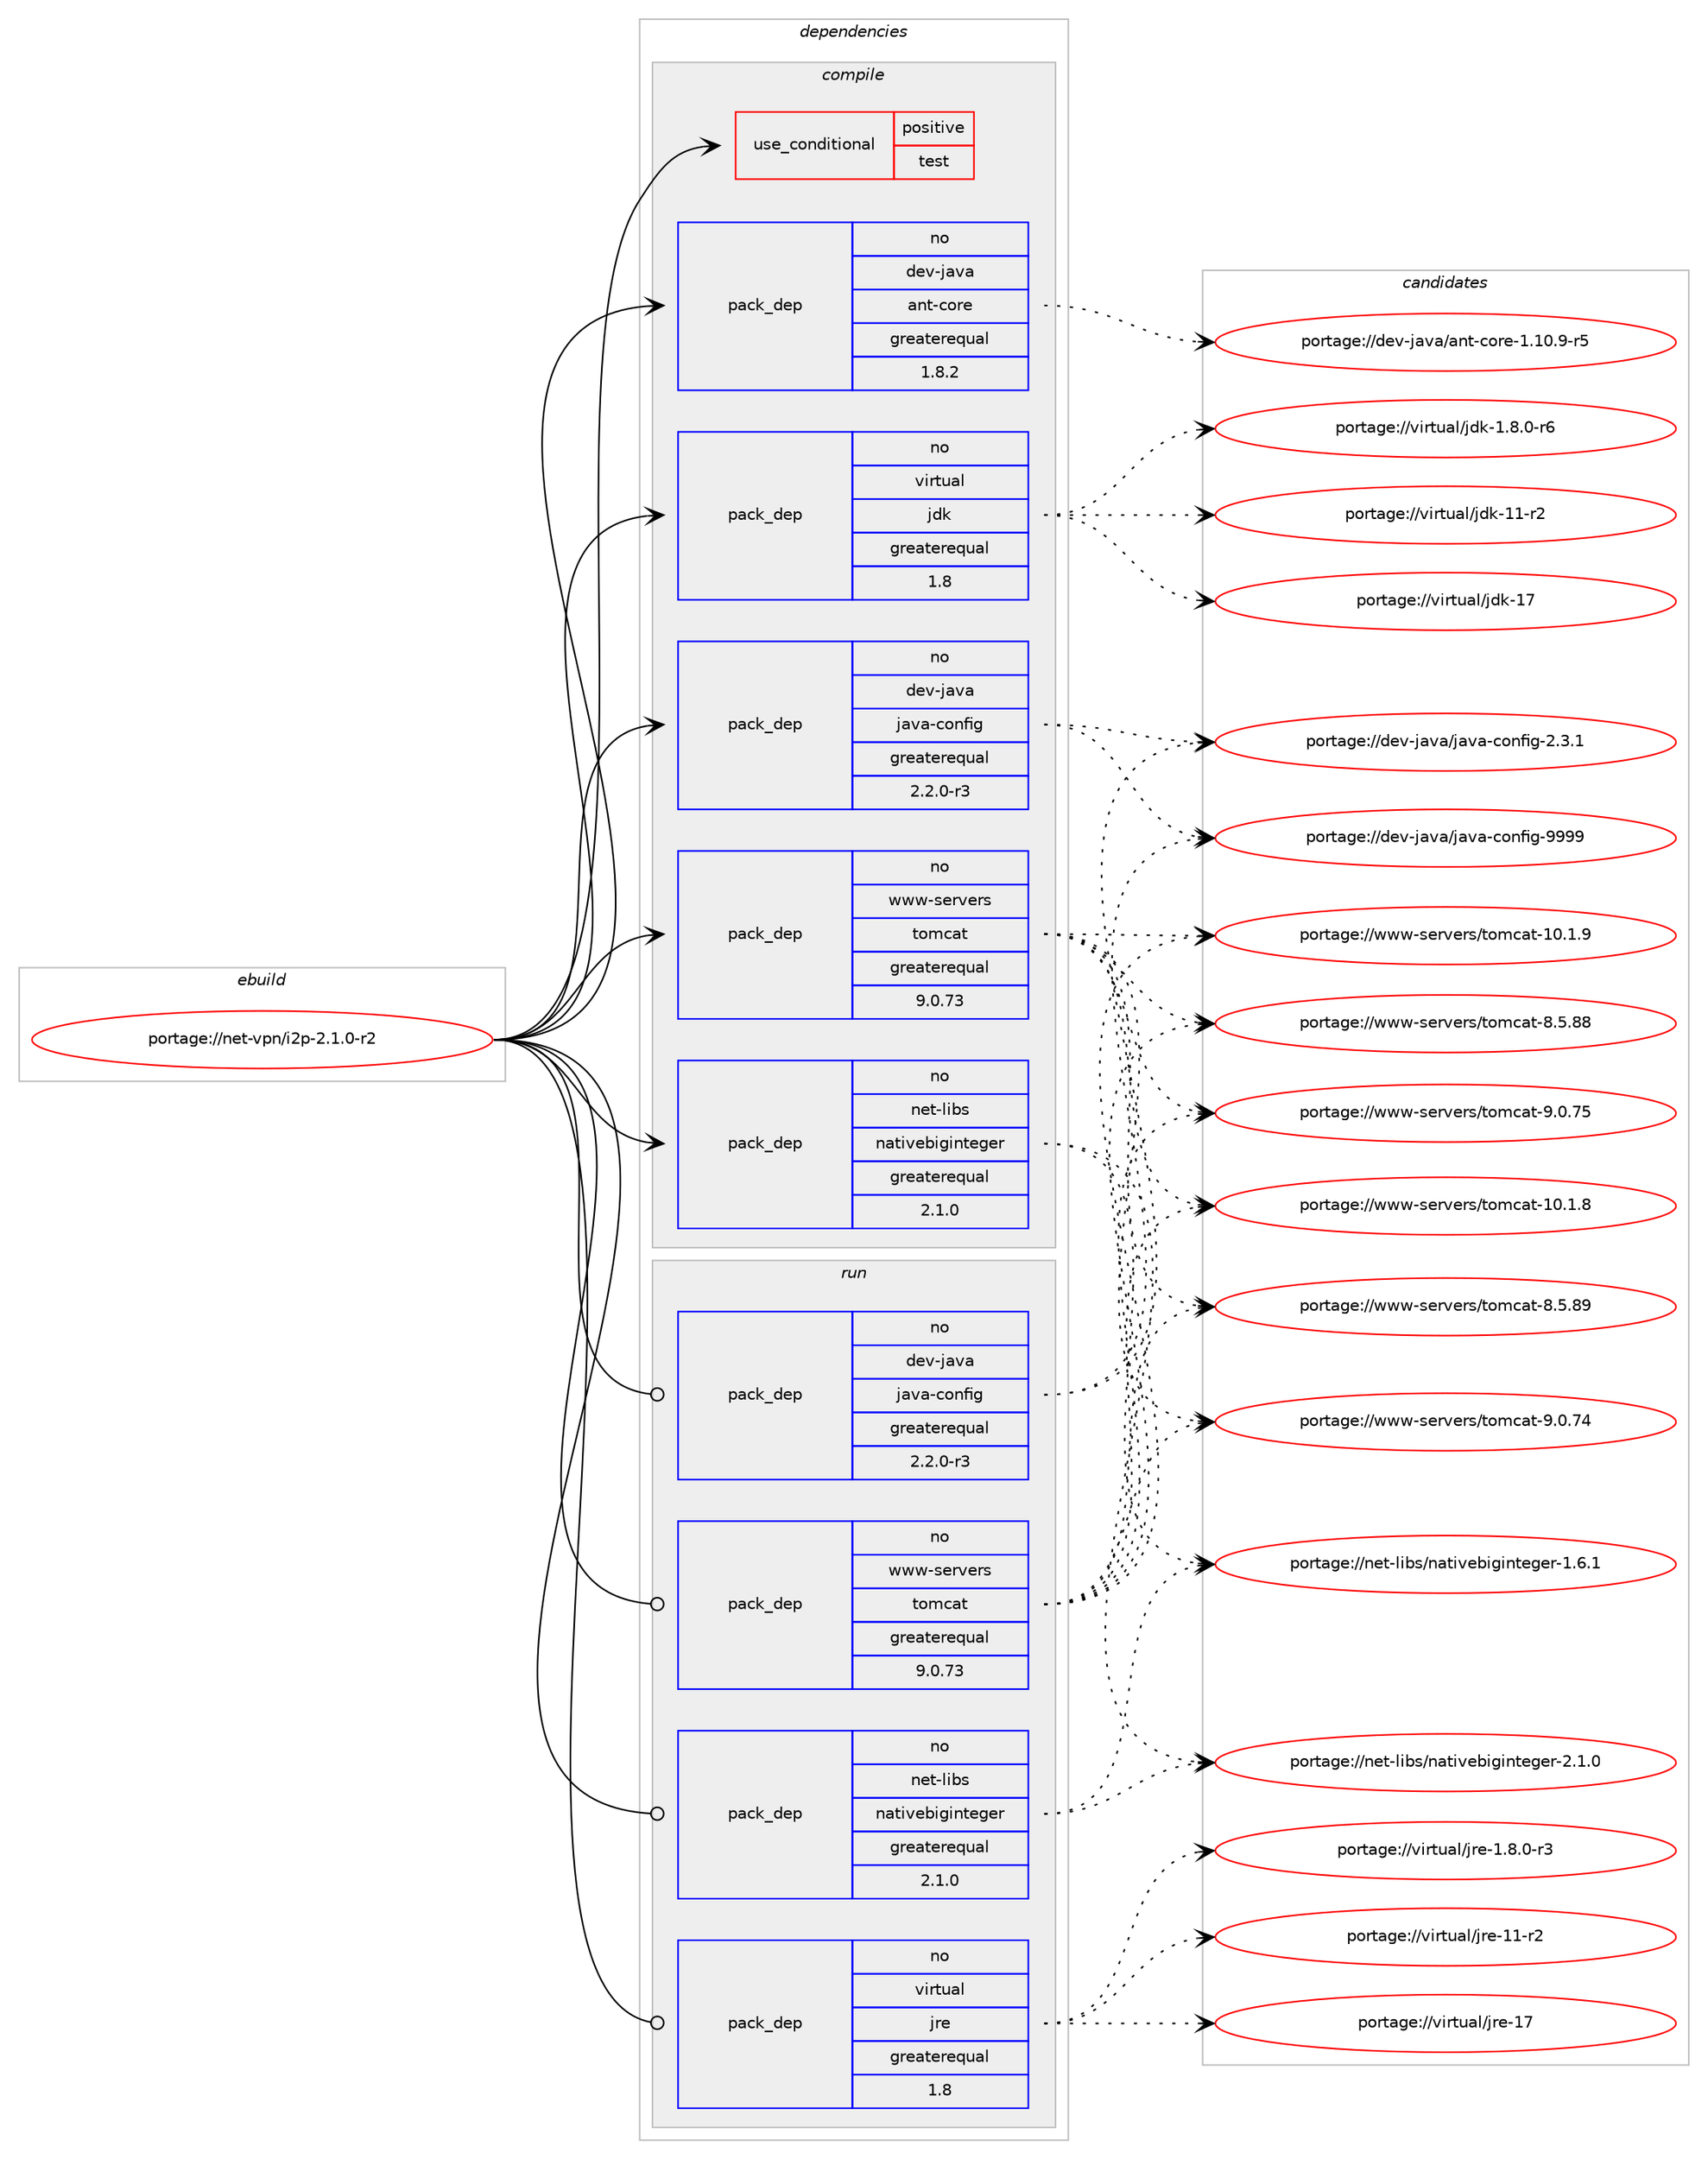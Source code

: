 digraph prolog {

# *************
# Graph options
# *************

newrank=true;
concentrate=true;
compound=true;
graph [rankdir=LR,fontname=Helvetica,fontsize=10,ranksep=1.5];#, ranksep=2.5, nodesep=0.2];
edge  [arrowhead=vee];
node  [fontname=Helvetica,fontsize=10];

# **********
# The ebuild
# **********

subgraph cluster_leftcol {
color=gray;
label=<<i>ebuild</i>>;
id [label="portage://net-vpn/i2p-2.1.0-r2", color=red, width=4, href="../net-vpn/i2p-2.1.0-r2.svg"];
}

# ****************
# The dependencies
# ****************

subgraph cluster_midcol {
color=gray;
label=<<i>dependencies</i>>;
subgraph cluster_compile {
fillcolor="#eeeeee";
style=filled;
label=<<i>compile</i>>;
subgraph cond412 {
dependency660 [label=<<TABLE BORDER="0" CELLBORDER="1" CELLSPACING="0" CELLPADDING="4"><TR><TD ROWSPAN="3" CELLPADDING="10">use_conditional</TD></TR><TR><TD>positive</TD></TR><TR><TD>test</TD></TR></TABLE>>, shape=none, color=red];
# *** BEGIN UNKNOWN DEPENDENCY TYPE (TODO) ***
# dependency660 -> package_dependency(portage://net-vpn/i2p-2.1.0-r2,install,no,dev-java,ant-junit4,none,[,,],[slot(0)],[])
# *** END UNKNOWN DEPENDENCY TYPE (TODO) ***

# *** BEGIN UNKNOWN DEPENDENCY TYPE (TODO) ***
# dependency660 -> package_dependency(portage://net-vpn/i2p-2.1.0-r2,install,no,dev-java,hamcrest,none,[,,],[slot(0)],[])
# *** END UNKNOWN DEPENDENCY TYPE (TODO) ***

# *** BEGIN UNKNOWN DEPENDENCY TYPE (TODO) ***
# dependency660 -> package_dependency(portage://net-vpn/i2p-2.1.0-r2,install,no,dev-java,junit,none,[,,],[slot(4)],[])
# *** END UNKNOWN DEPENDENCY TYPE (TODO) ***

# *** BEGIN UNKNOWN DEPENDENCY TYPE (TODO) ***
# dependency660 -> package_dependency(portage://net-vpn/i2p-2.1.0-r2,install,no,dev-java,mockito,none,[,,],[slot(4)],[])
# *** END UNKNOWN DEPENDENCY TYPE (TODO) ***

}
id:e -> dependency660:w [weight=20,style="solid",arrowhead="vee"];
subgraph pack239 {
dependency661 [label=<<TABLE BORDER="0" CELLBORDER="1" CELLSPACING="0" CELLPADDING="4" WIDTH="220"><TR><TD ROWSPAN="6" CELLPADDING="30">pack_dep</TD></TR><TR><TD WIDTH="110">no</TD></TR><TR><TD>dev-java</TD></TR><TR><TD>ant-core</TD></TR><TR><TD>greaterequal</TD></TR><TR><TD>1.8.2</TD></TR></TABLE>>, shape=none, color=blue];
}
id:e -> dependency661:w [weight=20,style="solid",arrowhead="vee"];
# *** BEGIN UNKNOWN DEPENDENCY TYPE (TODO) ***
# id -> package_dependency(portage://net-vpn/i2p-2.1.0-r2,install,no,dev-java,bcprov,none,[,,],[slot(0)],[])
# *** END UNKNOWN DEPENDENCY TYPE (TODO) ***

# *** BEGIN UNKNOWN DEPENDENCY TYPE (TODO) ***
# id -> package_dependency(portage://net-vpn/i2p-2.1.0-r2,install,no,dev-java,hashcash,none,[,,],[slot(1)],[])
# *** END UNKNOWN DEPENDENCY TYPE (TODO) ***

# *** BEGIN UNKNOWN DEPENDENCY TYPE (TODO) ***
# id -> package_dependency(portage://net-vpn/i2p-2.1.0-r2,install,no,dev-java,httpcomponents-client,none,[,,],[slot(4)],[])
# *** END UNKNOWN DEPENDENCY TYPE (TODO) ***

# *** BEGIN UNKNOWN DEPENDENCY TYPE (TODO) ***
# id -> package_dependency(portage://net-vpn/i2p-2.1.0-r2,install,no,dev-java,identicon,none,[,,],[slot(1)],[])
# *** END UNKNOWN DEPENDENCY TYPE (TODO) ***

subgraph pack240 {
dependency662 [label=<<TABLE BORDER="0" CELLBORDER="1" CELLSPACING="0" CELLPADDING="4" WIDTH="220"><TR><TD ROWSPAN="6" CELLPADDING="30">pack_dep</TD></TR><TR><TD WIDTH="110">no</TD></TR><TR><TD>dev-java</TD></TR><TR><TD>java-config</TD></TR><TR><TD>greaterequal</TD></TR><TR><TD>2.2.0-r3</TD></TR></TABLE>>, shape=none, color=blue];
}
id:e -> dependency662:w [weight=20,style="solid",arrowhead="vee"];
# *** BEGIN UNKNOWN DEPENDENCY TYPE (TODO) ***
# id -> package_dependency(portage://net-vpn/i2p-2.1.0-r2,install,no,dev-java,java-getopt,none,[,,],[slot(1)],[])
# *** END UNKNOWN DEPENDENCY TYPE (TODO) ***

# *** BEGIN UNKNOWN DEPENDENCY TYPE (TODO) ***
# id -> package_dependency(portage://net-vpn/i2p-2.1.0-r2,install,no,dev-java,java-service-wrapper,none,[,,],[slot(0)],[])
# *** END UNKNOWN DEPENDENCY TYPE (TODO) ***

# *** BEGIN UNKNOWN DEPENDENCY TYPE (TODO) ***
# id -> package_dependency(portage://net-vpn/i2p-2.1.0-r2,install,no,dev-java,javatoolkit,none,[,,],[],[])
# *** END UNKNOWN DEPENDENCY TYPE (TODO) ***

# *** BEGIN UNKNOWN DEPENDENCY TYPE (TODO) ***
# id -> package_dependency(portage://net-vpn/i2p-2.1.0-r2,install,no,dev-java,jbcrypt,none,[,,],[slot(0)],[])
# *** END UNKNOWN DEPENDENCY TYPE (TODO) ***

# *** BEGIN UNKNOWN DEPENDENCY TYPE (TODO) ***
# id -> package_dependency(portage://net-vpn/i2p-2.1.0-r2,install,no,dev-java,json-simple,none,[,,],[slot(2.3)],[])
# *** END UNKNOWN DEPENDENCY TYPE (TODO) ***

# *** BEGIN UNKNOWN DEPENDENCY TYPE (TODO) ***
# id -> package_dependency(portage://net-vpn/i2p-2.1.0-r2,install,no,dev-java,json-smart,none,[,,],[slot(1)],[])
# *** END UNKNOWN DEPENDENCY TYPE (TODO) ***

# *** BEGIN UNKNOWN DEPENDENCY TYPE (TODO) ***
# id -> package_dependency(portage://net-vpn/i2p-2.1.0-r2,install,no,dev-java,jsonrpc2-base,none,[,,],[slot(1)],[])
# *** END UNKNOWN DEPENDENCY TYPE (TODO) ***

# *** BEGIN UNKNOWN DEPENDENCY TYPE (TODO) ***
# id -> package_dependency(portage://net-vpn/i2p-2.1.0-r2,install,no,dev-java,jsonrpc2-server,none,[,,],[slot(1)],[])
# *** END UNKNOWN DEPENDENCY TYPE (TODO) ***

# *** BEGIN UNKNOWN DEPENDENCY TYPE (TODO) ***
# id -> package_dependency(portage://net-vpn/i2p-2.1.0-r2,install,no,dev-java,jstl,none,[,,],[slot(0)],[])
# *** END UNKNOWN DEPENDENCY TYPE (TODO) ***

# *** BEGIN UNKNOWN DEPENDENCY TYPE (TODO) ***
# id -> package_dependency(portage://net-vpn/i2p-2.1.0-r2,install,no,dev-java,jstl-api,none,[,,],[slot(0)],[])
# *** END UNKNOWN DEPENDENCY TYPE (TODO) ***

# *** BEGIN UNKNOWN DEPENDENCY TYPE (TODO) ***
# id -> package_dependency(portage://net-vpn/i2p-2.1.0-r2,install,no,dev-java,minidns-core,none,[,,],[slot(1)],[])
# *** END UNKNOWN DEPENDENCY TYPE (TODO) ***

# *** BEGIN UNKNOWN DEPENDENCY TYPE (TODO) ***
# id -> package_dependency(portage://net-vpn/i2p-2.1.0-r2,install,no,dev-java,zxing-core,none,[,,],[slot(3)],[])
# *** END UNKNOWN DEPENDENCY TYPE (TODO) ***

# *** BEGIN UNKNOWN DEPENDENCY TYPE (TODO) ***
# id -> package_dependency(portage://net-vpn/i2p-2.1.0-r2,install,no,dev-java,zxing-javase,none,[,,],[slot(3)],[])
# *** END UNKNOWN DEPENDENCY TYPE (TODO) ***

subgraph pack241 {
dependency663 [label=<<TABLE BORDER="0" CELLBORDER="1" CELLSPACING="0" CELLPADDING="4" WIDTH="220"><TR><TD ROWSPAN="6" CELLPADDING="30">pack_dep</TD></TR><TR><TD WIDTH="110">no</TD></TR><TR><TD>net-libs</TD></TR><TR><TD>nativebiginteger</TD></TR><TR><TD>greaterequal</TD></TR><TR><TD>2.1.0</TD></TR></TABLE>>, shape=none, color=blue];
}
id:e -> dependency663:w [weight=20,style="solid",arrowhead="vee"];
# *** BEGIN UNKNOWN DEPENDENCY TYPE (TODO) ***
# id -> package_dependency(portage://net-vpn/i2p-2.1.0-r2,install,no,sys-devel,gettext,none,[,,],[slot(0)],[use(enable(java),none)])
# *** END UNKNOWN DEPENDENCY TYPE (TODO) ***

subgraph pack242 {
dependency664 [label=<<TABLE BORDER="0" CELLBORDER="1" CELLSPACING="0" CELLPADDING="4" WIDTH="220"><TR><TD ROWSPAN="6" CELLPADDING="30">pack_dep</TD></TR><TR><TD WIDTH="110">no</TD></TR><TR><TD>virtual</TD></TR><TR><TD>jdk</TD></TR><TR><TD>greaterequal</TD></TR><TR><TD>1.8</TD></TR></TABLE>>, shape=none, color=blue];
}
id:e -> dependency664:w [weight=20,style="solid",arrowhead="vee"];
subgraph pack243 {
dependency665 [label=<<TABLE BORDER="0" CELLBORDER="1" CELLSPACING="0" CELLPADDING="4" WIDTH="220"><TR><TD ROWSPAN="6" CELLPADDING="30">pack_dep</TD></TR><TR><TD WIDTH="110">no</TD></TR><TR><TD>www-servers</TD></TR><TR><TD>tomcat</TD></TR><TR><TD>greaterequal</TD></TR><TR><TD>9.0.73</TD></TR></TABLE>>, shape=none, color=blue];
}
id:e -> dependency665:w [weight=20,style="solid",arrowhead="vee"];
}
subgraph cluster_compileandrun {
fillcolor="#eeeeee";
style=filled;
label=<<i>compile and run</i>>;
}
subgraph cluster_run {
fillcolor="#eeeeee";
style=filled;
label=<<i>run</i>>;
# *** BEGIN UNKNOWN DEPENDENCY TYPE (TODO) ***
# id -> package_dependency(portage://net-vpn/i2p-2.1.0-r2,run,no,acct-group,i2p,none,[,,],[],[])
# *** END UNKNOWN DEPENDENCY TYPE (TODO) ***

# *** BEGIN UNKNOWN DEPENDENCY TYPE (TODO) ***
# id -> package_dependency(portage://net-vpn/i2p-2.1.0-r2,run,no,acct-user,i2p,none,[,,],[],[])
# *** END UNKNOWN DEPENDENCY TYPE (TODO) ***

# *** BEGIN UNKNOWN DEPENDENCY TYPE (TODO) ***
# id -> package_dependency(portage://net-vpn/i2p-2.1.0-r2,run,no,dev-java,bcprov,none,[,,],[slot(0)],[])
# *** END UNKNOWN DEPENDENCY TYPE (TODO) ***

# *** BEGIN UNKNOWN DEPENDENCY TYPE (TODO) ***
# id -> package_dependency(portage://net-vpn/i2p-2.1.0-r2,run,no,dev-java,hashcash,none,[,,],[slot(1)],[])
# *** END UNKNOWN DEPENDENCY TYPE (TODO) ***

# *** BEGIN UNKNOWN DEPENDENCY TYPE (TODO) ***
# id -> package_dependency(portage://net-vpn/i2p-2.1.0-r2,run,no,dev-java,httpcomponents-client,none,[,,],[slot(4)],[])
# *** END UNKNOWN DEPENDENCY TYPE (TODO) ***

# *** BEGIN UNKNOWN DEPENDENCY TYPE (TODO) ***
# id -> package_dependency(portage://net-vpn/i2p-2.1.0-r2,run,no,dev-java,identicon,none,[,,],[slot(1)],[])
# *** END UNKNOWN DEPENDENCY TYPE (TODO) ***

subgraph pack244 {
dependency666 [label=<<TABLE BORDER="0" CELLBORDER="1" CELLSPACING="0" CELLPADDING="4" WIDTH="220"><TR><TD ROWSPAN="6" CELLPADDING="30">pack_dep</TD></TR><TR><TD WIDTH="110">no</TD></TR><TR><TD>dev-java</TD></TR><TR><TD>java-config</TD></TR><TR><TD>greaterequal</TD></TR><TR><TD>2.2.0-r3</TD></TR></TABLE>>, shape=none, color=blue];
}
id:e -> dependency666:w [weight=20,style="solid",arrowhead="odot"];
# *** BEGIN UNKNOWN DEPENDENCY TYPE (TODO) ***
# id -> package_dependency(portage://net-vpn/i2p-2.1.0-r2,run,no,dev-java,java-getopt,none,[,,],[slot(1)],[])
# *** END UNKNOWN DEPENDENCY TYPE (TODO) ***

# *** BEGIN UNKNOWN DEPENDENCY TYPE (TODO) ***
# id -> package_dependency(portage://net-vpn/i2p-2.1.0-r2,run,no,dev-java,java-service-wrapper,none,[,,],[slot(0)],[])
# *** END UNKNOWN DEPENDENCY TYPE (TODO) ***

# *** BEGIN UNKNOWN DEPENDENCY TYPE (TODO) ***
# id -> package_dependency(portage://net-vpn/i2p-2.1.0-r2,run,no,dev-java,jbcrypt,none,[,,],[slot(0)],[])
# *** END UNKNOWN DEPENDENCY TYPE (TODO) ***

# *** BEGIN UNKNOWN DEPENDENCY TYPE (TODO) ***
# id -> package_dependency(portage://net-vpn/i2p-2.1.0-r2,run,no,dev-java,json-simple,none,[,,],[slot(2.3)],[])
# *** END UNKNOWN DEPENDENCY TYPE (TODO) ***

# *** BEGIN UNKNOWN DEPENDENCY TYPE (TODO) ***
# id -> package_dependency(portage://net-vpn/i2p-2.1.0-r2,run,no,dev-java,json-smart,none,[,,],[slot(1)],[])
# *** END UNKNOWN DEPENDENCY TYPE (TODO) ***

# *** BEGIN UNKNOWN DEPENDENCY TYPE (TODO) ***
# id -> package_dependency(portage://net-vpn/i2p-2.1.0-r2,run,no,dev-java,jsonrpc2-base,none,[,,],[slot(1)],[])
# *** END UNKNOWN DEPENDENCY TYPE (TODO) ***

# *** BEGIN UNKNOWN DEPENDENCY TYPE (TODO) ***
# id -> package_dependency(portage://net-vpn/i2p-2.1.0-r2,run,no,dev-java,jsonrpc2-server,none,[,,],[slot(1)],[])
# *** END UNKNOWN DEPENDENCY TYPE (TODO) ***

# *** BEGIN UNKNOWN DEPENDENCY TYPE (TODO) ***
# id -> package_dependency(portage://net-vpn/i2p-2.1.0-r2,run,no,dev-java,jstl,none,[,,],[slot(0)],[])
# *** END UNKNOWN DEPENDENCY TYPE (TODO) ***

# *** BEGIN UNKNOWN DEPENDENCY TYPE (TODO) ***
# id -> package_dependency(portage://net-vpn/i2p-2.1.0-r2,run,no,dev-java,jstl-api,none,[,,],[slot(0)],[])
# *** END UNKNOWN DEPENDENCY TYPE (TODO) ***

# *** BEGIN UNKNOWN DEPENDENCY TYPE (TODO) ***
# id -> package_dependency(portage://net-vpn/i2p-2.1.0-r2,run,no,dev-java,minidns-core,none,[,,],[slot(1)],[])
# *** END UNKNOWN DEPENDENCY TYPE (TODO) ***

# *** BEGIN UNKNOWN DEPENDENCY TYPE (TODO) ***
# id -> package_dependency(portage://net-vpn/i2p-2.1.0-r2,run,no,dev-java,zxing-core,none,[,,],[slot(3)],[])
# *** END UNKNOWN DEPENDENCY TYPE (TODO) ***

# *** BEGIN UNKNOWN DEPENDENCY TYPE (TODO) ***
# id -> package_dependency(portage://net-vpn/i2p-2.1.0-r2,run,no,dev-java,zxing-javase,none,[,,],[slot(3)],[])
# *** END UNKNOWN DEPENDENCY TYPE (TODO) ***

subgraph pack245 {
dependency667 [label=<<TABLE BORDER="0" CELLBORDER="1" CELLSPACING="0" CELLPADDING="4" WIDTH="220"><TR><TD ROWSPAN="6" CELLPADDING="30">pack_dep</TD></TR><TR><TD WIDTH="110">no</TD></TR><TR><TD>net-libs</TD></TR><TR><TD>nativebiginteger</TD></TR><TR><TD>greaterequal</TD></TR><TR><TD>2.1.0</TD></TR></TABLE>>, shape=none, color=blue];
}
id:e -> dependency667:w [weight=20,style="solid",arrowhead="odot"];
# *** BEGIN UNKNOWN DEPENDENCY TYPE (TODO) ***
# id -> package_dependency(portage://net-vpn/i2p-2.1.0-r2,run,no,sys-devel,gettext,none,[,,],[slot(0)],[use(enable(java),none)])
# *** END UNKNOWN DEPENDENCY TYPE (TODO) ***

subgraph pack246 {
dependency668 [label=<<TABLE BORDER="0" CELLBORDER="1" CELLSPACING="0" CELLPADDING="4" WIDTH="220"><TR><TD ROWSPAN="6" CELLPADDING="30">pack_dep</TD></TR><TR><TD WIDTH="110">no</TD></TR><TR><TD>virtual</TD></TR><TR><TD>jre</TD></TR><TR><TD>greaterequal</TD></TR><TR><TD>1.8</TD></TR></TABLE>>, shape=none, color=blue];
}
id:e -> dependency668:w [weight=20,style="solid",arrowhead="odot"];
subgraph pack247 {
dependency669 [label=<<TABLE BORDER="0" CELLBORDER="1" CELLSPACING="0" CELLPADDING="4" WIDTH="220"><TR><TD ROWSPAN="6" CELLPADDING="30">pack_dep</TD></TR><TR><TD WIDTH="110">no</TD></TR><TR><TD>www-servers</TD></TR><TR><TD>tomcat</TD></TR><TR><TD>greaterequal</TD></TR><TR><TD>9.0.73</TD></TR></TABLE>>, shape=none, color=blue];
}
id:e -> dependency669:w [weight=20,style="solid",arrowhead="odot"];
}
}

# **************
# The candidates
# **************

subgraph cluster_choices {
rank=same;
color=gray;
label=<<i>candidates</i>>;

subgraph choice239 {
color=black;
nodesep=1;
choice10010111845106971189747971101164599111114101454946494846574511453 [label="portage://dev-java/ant-core-1.10.9-r5", color=red, width=4,href="../dev-java/ant-core-1.10.9-r5.svg"];
dependency661:e -> choice10010111845106971189747971101164599111114101454946494846574511453:w [style=dotted,weight="100"];
}
subgraph choice240 {
color=black;
nodesep=1;
choice1001011184510697118974710697118974599111110102105103455046514649 [label="portage://dev-java/java-config-2.3.1", color=red, width=4,href="../dev-java/java-config-2.3.1.svg"];
choice10010111845106971189747106971189745991111101021051034557575757 [label="portage://dev-java/java-config-9999", color=red, width=4,href="../dev-java/java-config-9999.svg"];
dependency662:e -> choice1001011184510697118974710697118974599111110102105103455046514649:w [style=dotted,weight="100"];
dependency662:e -> choice10010111845106971189747106971189745991111101021051034557575757:w [style=dotted,weight="100"];
}
subgraph choice241 {
color=black;
nodesep=1;
choice1101011164510810598115471109711610511810198105103105110116101103101114454946544649 [label="portage://net-libs/nativebiginteger-1.6.1", color=red, width=4,href="../net-libs/nativebiginteger-1.6.1.svg"];
choice1101011164510810598115471109711610511810198105103105110116101103101114455046494648 [label="portage://net-libs/nativebiginteger-2.1.0", color=red, width=4,href="../net-libs/nativebiginteger-2.1.0.svg"];
dependency663:e -> choice1101011164510810598115471109711610511810198105103105110116101103101114454946544649:w [style=dotted,weight="100"];
dependency663:e -> choice1101011164510810598115471109711610511810198105103105110116101103101114455046494648:w [style=dotted,weight="100"];
}
subgraph choice242 {
color=black;
nodesep=1;
choice11810511411611797108471061001074549465646484511454 [label="portage://virtual/jdk-1.8.0-r6", color=red, width=4,href="../virtual/jdk-1.8.0-r6.svg"];
choice11810511411611797108471061001074549494511450 [label="portage://virtual/jdk-11-r2", color=red, width=4,href="../virtual/jdk-11-r2.svg"];
choice1181051141161179710847106100107454955 [label="portage://virtual/jdk-17", color=red, width=4,href="../virtual/jdk-17.svg"];
dependency664:e -> choice11810511411611797108471061001074549465646484511454:w [style=dotted,weight="100"];
dependency664:e -> choice11810511411611797108471061001074549494511450:w [style=dotted,weight="100"];
dependency664:e -> choice1181051141161179710847106100107454955:w [style=dotted,weight="100"];
}
subgraph choice243 {
color=black;
nodesep=1;
choice1191191194511510111411810111411547116111109999711645494846494656 [label="portage://www-servers/tomcat-10.1.8", color=red, width=4,href="../www-servers/tomcat-10.1.8.svg"];
choice1191191194511510111411810111411547116111109999711645494846494657 [label="portage://www-servers/tomcat-10.1.9", color=red, width=4,href="../www-servers/tomcat-10.1.9.svg"];
choice1191191194511510111411810111411547116111109999711645564653465656 [label="portage://www-servers/tomcat-8.5.88", color=red, width=4,href="../www-servers/tomcat-8.5.88.svg"];
choice1191191194511510111411810111411547116111109999711645564653465657 [label="portage://www-servers/tomcat-8.5.89", color=red, width=4,href="../www-servers/tomcat-8.5.89.svg"];
choice1191191194511510111411810111411547116111109999711645574648465552 [label="portage://www-servers/tomcat-9.0.74", color=red, width=4,href="../www-servers/tomcat-9.0.74.svg"];
choice1191191194511510111411810111411547116111109999711645574648465553 [label="portage://www-servers/tomcat-9.0.75", color=red, width=4,href="../www-servers/tomcat-9.0.75.svg"];
dependency665:e -> choice1191191194511510111411810111411547116111109999711645494846494656:w [style=dotted,weight="100"];
dependency665:e -> choice1191191194511510111411810111411547116111109999711645494846494657:w [style=dotted,weight="100"];
dependency665:e -> choice1191191194511510111411810111411547116111109999711645564653465656:w [style=dotted,weight="100"];
dependency665:e -> choice1191191194511510111411810111411547116111109999711645564653465657:w [style=dotted,weight="100"];
dependency665:e -> choice1191191194511510111411810111411547116111109999711645574648465552:w [style=dotted,weight="100"];
dependency665:e -> choice1191191194511510111411810111411547116111109999711645574648465553:w [style=dotted,weight="100"];
}
subgraph choice244 {
color=black;
nodesep=1;
choice1001011184510697118974710697118974599111110102105103455046514649 [label="portage://dev-java/java-config-2.3.1", color=red, width=4,href="../dev-java/java-config-2.3.1.svg"];
choice10010111845106971189747106971189745991111101021051034557575757 [label="portage://dev-java/java-config-9999", color=red, width=4,href="../dev-java/java-config-9999.svg"];
dependency666:e -> choice1001011184510697118974710697118974599111110102105103455046514649:w [style=dotted,weight="100"];
dependency666:e -> choice10010111845106971189747106971189745991111101021051034557575757:w [style=dotted,weight="100"];
}
subgraph choice245 {
color=black;
nodesep=1;
choice1101011164510810598115471109711610511810198105103105110116101103101114454946544649 [label="portage://net-libs/nativebiginteger-1.6.1", color=red, width=4,href="../net-libs/nativebiginteger-1.6.1.svg"];
choice1101011164510810598115471109711610511810198105103105110116101103101114455046494648 [label="portage://net-libs/nativebiginteger-2.1.0", color=red, width=4,href="../net-libs/nativebiginteger-2.1.0.svg"];
dependency667:e -> choice1101011164510810598115471109711610511810198105103105110116101103101114454946544649:w [style=dotted,weight="100"];
dependency667:e -> choice1101011164510810598115471109711610511810198105103105110116101103101114455046494648:w [style=dotted,weight="100"];
}
subgraph choice246 {
color=black;
nodesep=1;
choice11810511411611797108471061141014549465646484511451 [label="portage://virtual/jre-1.8.0-r3", color=red, width=4,href="../virtual/jre-1.8.0-r3.svg"];
choice11810511411611797108471061141014549494511450 [label="portage://virtual/jre-11-r2", color=red, width=4,href="../virtual/jre-11-r2.svg"];
choice1181051141161179710847106114101454955 [label="portage://virtual/jre-17", color=red, width=4,href="../virtual/jre-17.svg"];
dependency668:e -> choice11810511411611797108471061141014549465646484511451:w [style=dotted,weight="100"];
dependency668:e -> choice11810511411611797108471061141014549494511450:w [style=dotted,weight="100"];
dependency668:e -> choice1181051141161179710847106114101454955:w [style=dotted,weight="100"];
}
subgraph choice247 {
color=black;
nodesep=1;
choice1191191194511510111411810111411547116111109999711645494846494656 [label="portage://www-servers/tomcat-10.1.8", color=red, width=4,href="../www-servers/tomcat-10.1.8.svg"];
choice1191191194511510111411810111411547116111109999711645494846494657 [label="portage://www-servers/tomcat-10.1.9", color=red, width=4,href="../www-servers/tomcat-10.1.9.svg"];
choice1191191194511510111411810111411547116111109999711645564653465656 [label="portage://www-servers/tomcat-8.5.88", color=red, width=4,href="../www-servers/tomcat-8.5.88.svg"];
choice1191191194511510111411810111411547116111109999711645564653465657 [label="portage://www-servers/tomcat-8.5.89", color=red, width=4,href="../www-servers/tomcat-8.5.89.svg"];
choice1191191194511510111411810111411547116111109999711645574648465552 [label="portage://www-servers/tomcat-9.0.74", color=red, width=4,href="../www-servers/tomcat-9.0.74.svg"];
choice1191191194511510111411810111411547116111109999711645574648465553 [label="portage://www-servers/tomcat-9.0.75", color=red, width=4,href="../www-servers/tomcat-9.0.75.svg"];
dependency669:e -> choice1191191194511510111411810111411547116111109999711645494846494656:w [style=dotted,weight="100"];
dependency669:e -> choice1191191194511510111411810111411547116111109999711645494846494657:w [style=dotted,weight="100"];
dependency669:e -> choice1191191194511510111411810111411547116111109999711645564653465656:w [style=dotted,weight="100"];
dependency669:e -> choice1191191194511510111411810111411547116111109999711645564653465657:w [style=dotted,weight="100"];
dependency669:e -> choice1191191194511510111411810111411547116111109999711645574648465552:w [style=dotted,weight="100"];
dependency669:e -> choice1191191194511510111411810111411547116111109999711645574648465553:w [style=dotted,weight="100"];
}
}

}
